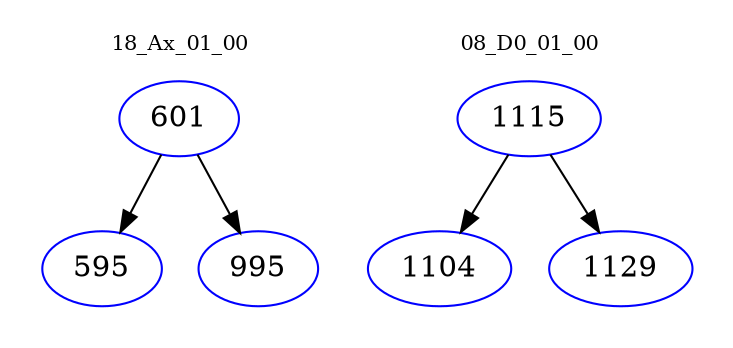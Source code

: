digraph{
subgraph cluster_0 {
color = white
label = "18_Ax_01_00";
fontsize=10;
T0_601 [label="601", color="blue"]
T0_601 -> T0_595 [color="black"]
T0_595 [label="595", color="blue"]
T0_601 -> T0_995 [color="black"]
T0_995 [label="995", color="blue"]
}
subgraph cluster_1 {
color = white
label = "08_D0_01_00";
fontsize=10;
T1_1115 [label="1115", color="blue"]
T1_1115 -> T1_1104 [color="black"]
T1_1104 [label="1104", color="blue"]
T1_1115 -> T1_1129 [color="black"]
T1_1129 [label="1129", color="blue"]
}
}
